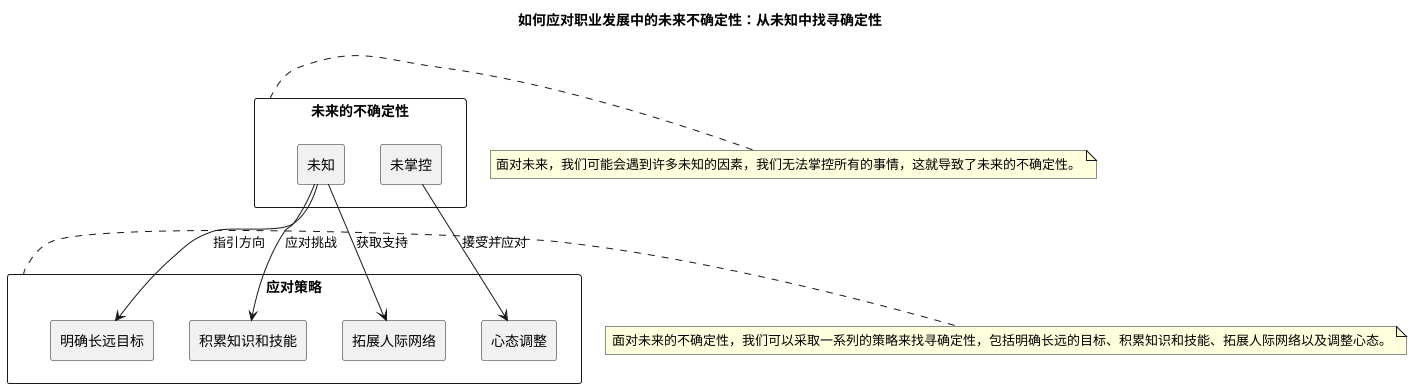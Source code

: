 @startuml
title 如何应对职业发展中的未来不确定性：从未知中找寻确定性

rectangle "未来的不确定性" as future_uncertainty {
    rectangle "未知" as unknown
    rectangle "未掌控" as uncontrollable
}

rectangle "应对策略" as strategies {
    rectangle "明确长远目标" as clear_goals
    rectangle "积累知识和技能" as accumulate_knowledge_skills
    rectangle "拓展人际网络" as expand_network
    rectangle "心态调整" as mindset_adjustment
}

unknown -down-> clear_goals: 指引方向
unknown -down-> accumulate_knowledge_skills: 应对挑战
unknown -down-> expand_network: 获取支持
uncontrollable -down-> mindset_adjustment: 接受并应对

note right of future_uncertainty
面对未来，我们可能会遇到许多未知的因素，我们无法掌控所有的事情，这就导致了未来的不确定性。
end note

note right of strategies
面对未来的不确定性，我们可以采取一系列的策略来找寻确定性，包括明确长远的目标、积累知识和技能、拓展人际网络以及调整心态。
end note

@enduml
